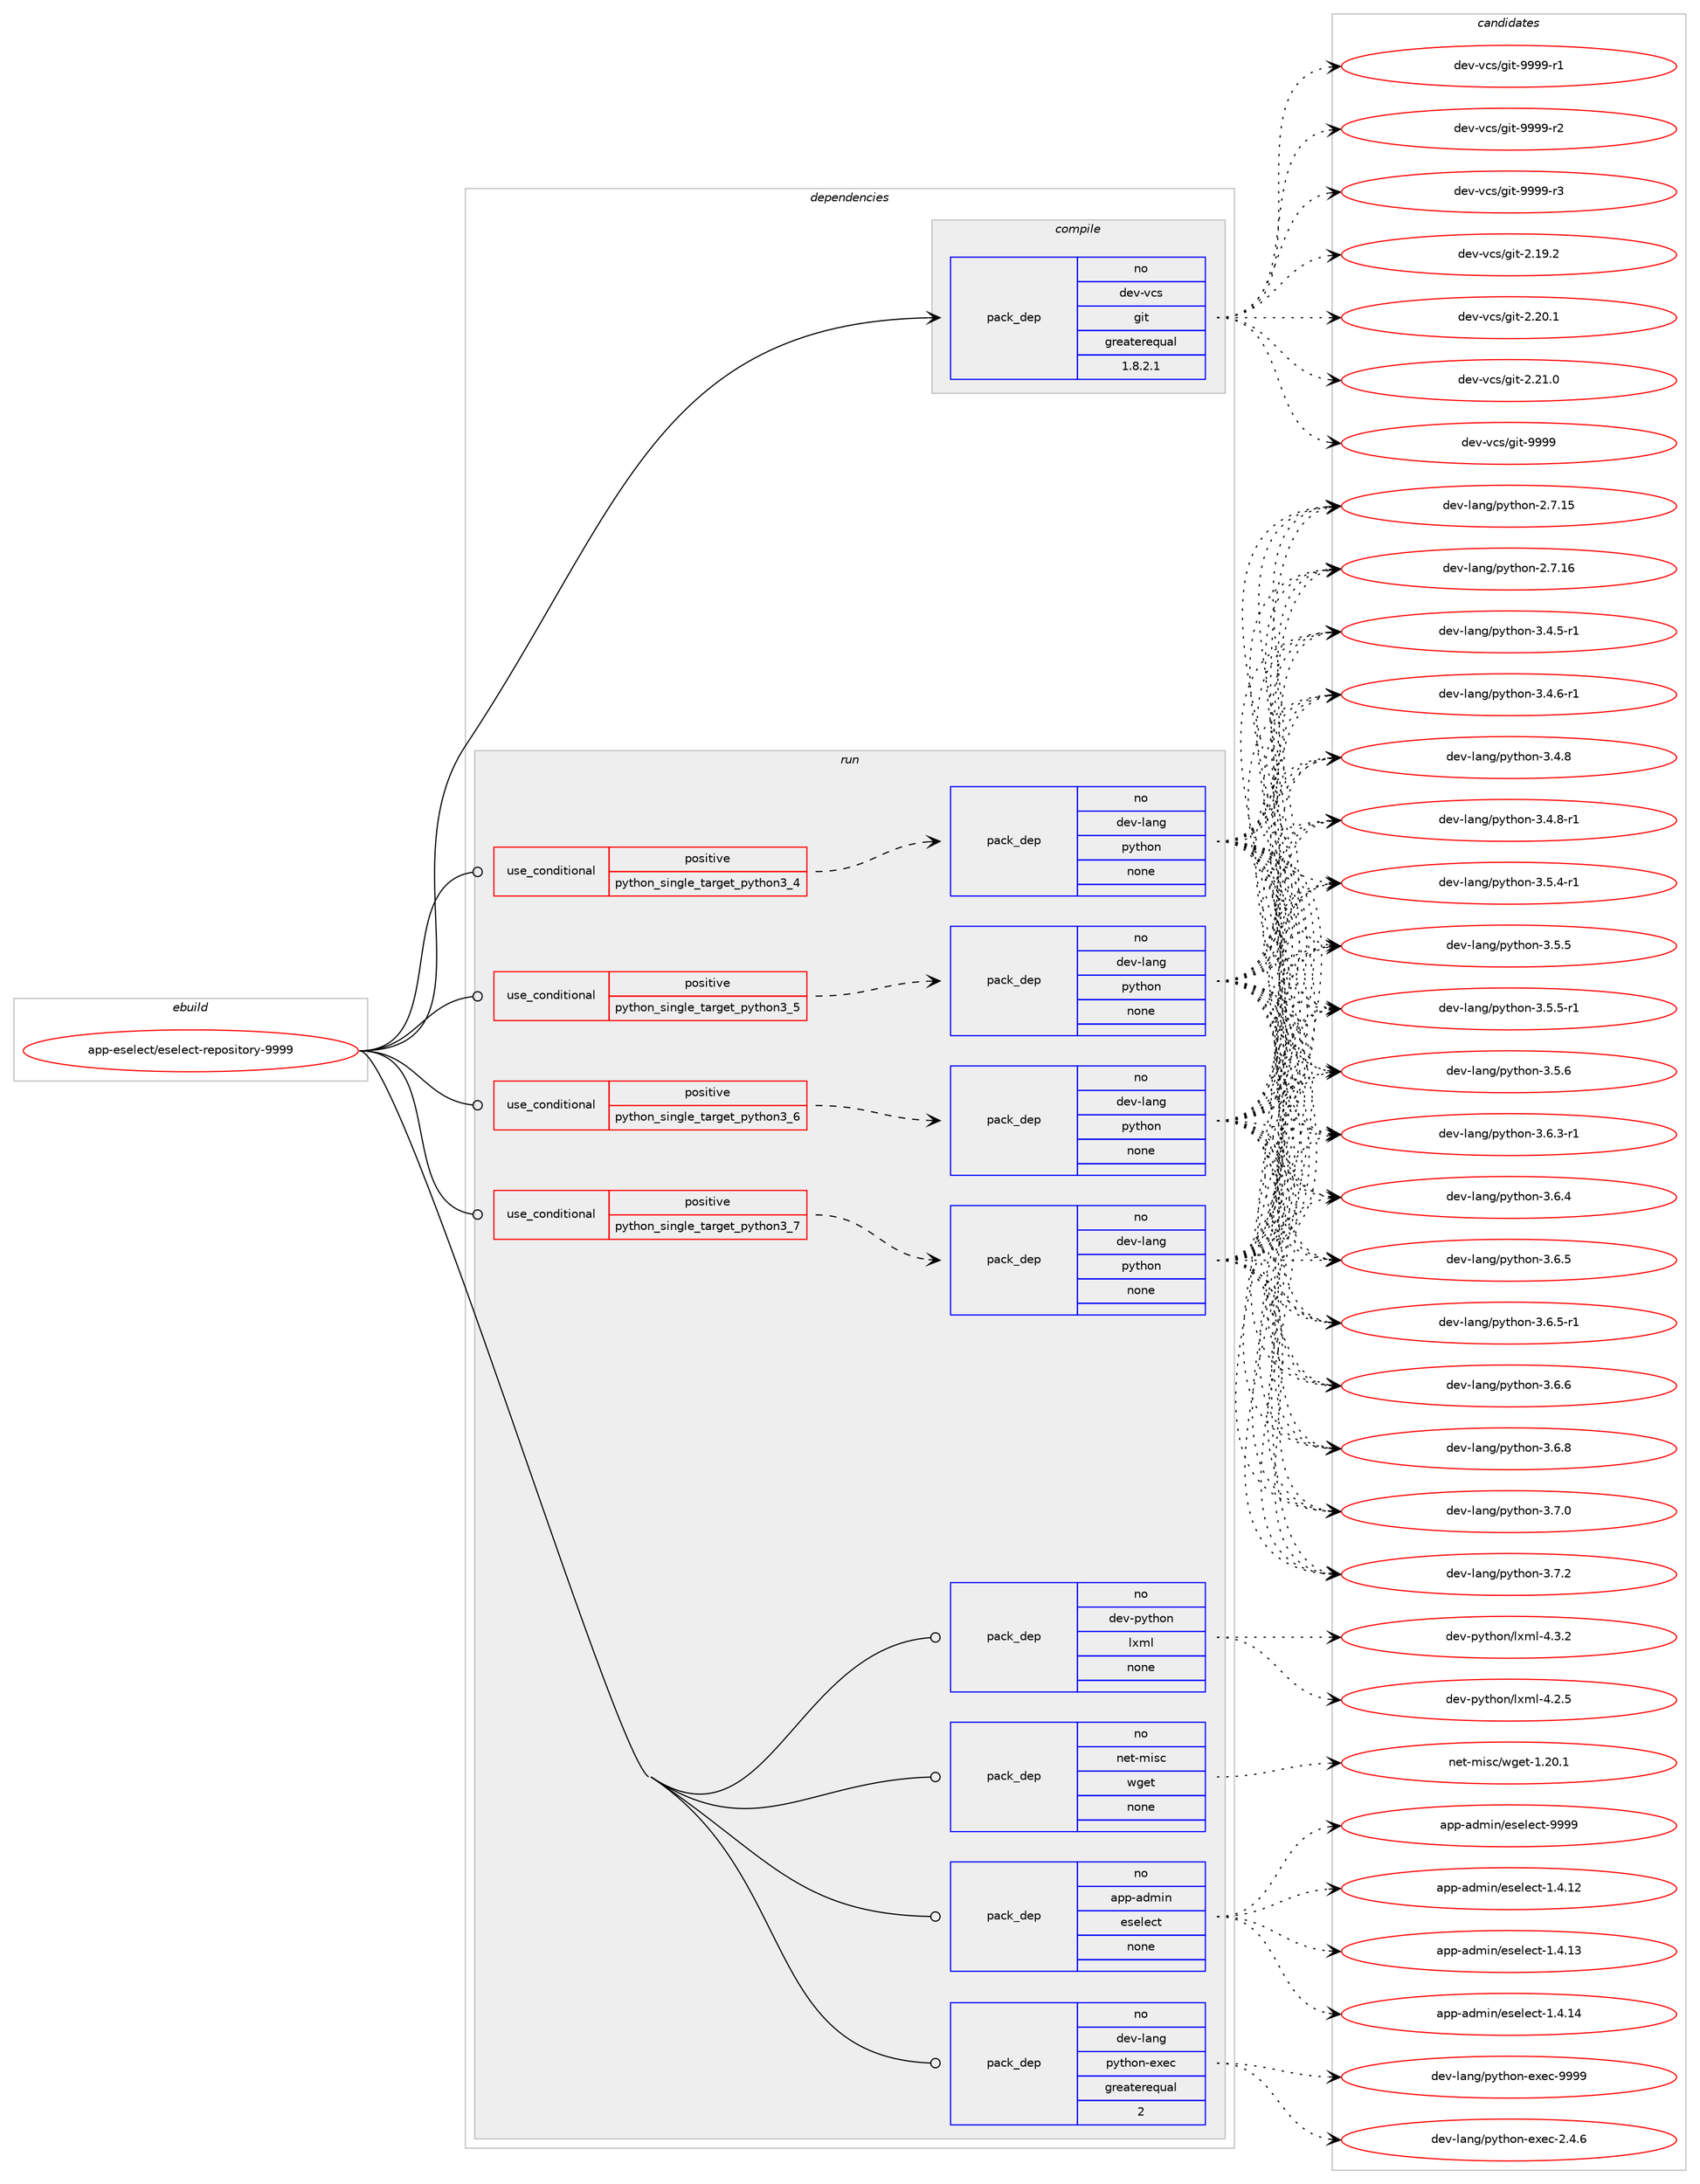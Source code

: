 digraph prolog {

# *************
# Graph options
# *************

newrank=true;
concentrate=true;
compound=true;
graph [rankdir=LR,fontname=Helvetica,fontsize=10,ranksep=1.5];#, ranksep=2.5, nodesep=0.2];
edge  [arrowhead=vee];
node  [fontname=Helvetica,fontsize=10];

# **********
# The ebuild
# **********

subgraph cluster_leftcol {
color=gray;
rank=same;
label=<<i>ebuild</i>>;
id [label="app-eselect/eselect-repository-9999", color=red, width=4, href="../app-eselect/eselect-repository-9999.svg"];
}

# ****************
# The dependencies
# ****************

subgraph cluster_midcol {
color=gray;
label=<<i>dependencies</i>>;
subgraph cluster_compile {
fillcolor="#eeeeee";
style=filled;
label=<<i>compile</i>>;
subgraph pack921309 {
dependency1293711 [label=<<TABLE BORDER="0" CELLBORDER="1" CELLSPACING="0" CELLPADDING="4" WIDTH="220"><TR><TD ROWSPAN="6" CELLPADDING="30">pack_dep</TD></TR><TR><TD WIDTH="110">no</TD></TR><TR><TD>dev-vcs</TD></TR><TR><TD>git</TD></TR><TR><TD>greaterequal</TD></TR><TR><TD>1.8.2.1</TD></TR></TABLE>>, shape=none, color=blue];
}
id:e -> dependency1293711:w [weight=20,style="solid",arrowhead="vee"];
}
subgraph cluster_compileandrun {
fillcolor="#eeeeee";
style=filled;
label=<<i>compile and run</i>>;
}
subgraph cluster_run {
fillcolor="#eeeeee";
style=filled;
label=<<i>run</i>>;
subgraph cond352320 {
dependency1293712 [label=<<TABLE BORDER="0" CELLBORDER="1" CELLSPACING="0" CELLPADDING="4"><TR><TD ROWSPAN="3" CELLPADDING="10">use_conditional</TD></TR><TR><TD>positive</TD></TR><TR><TD>python_single_target_python3_4</TD></TR></TABLE>>, shape=none, color=red];
subgraph pack921310 {
dependency1293713 [label=<<TABLE BORDER="0" CELLBORDER="1" CELLSPACING="0" CELLPADDING="4" WIDTH="220"><TR><TD ROWSPAN="6" CELLPADDING="30">pack_dep</TD></TR><TR><TD WIDTH="110">no</TD></TR><TR><TD>dev-lang</TD></TR><TR><TD>python</TD></TR><TR><TD>none</TD></TR><TR><TD></TD></TR></TABLE>>, shape=none, color=blue];
}
dependency1293712:e -> dependency1293713:w [weight=20,style="dashed",arrowhead="vee"];
}
id:e -> dependency1293712:w [weight=20,style="solid",arrowhead="odot"];
subgraph cond352321 {
dependency1293714 [label=<<TABLE BORDER="0" CELLBORDER="1" CELLSPACING="0" CELLPADDING="4"><TR><TD ROWSPAN="3" CELLPADDING="10">use_conditional</TD></TR><TR><TD>positive</TD></TR><TR><TD>python_single_target_python3_5</TD></TR></TABLE>>, shape=none, color=red];
subgraph pack921311 {
dependency1293715 [label=<<TABLE BORDER="0" CELLBORDER="1" CELLSPACING="0" CELLPADDING="4" WIDTH="220"><TR><TD ROWSPAN="6" CELLPADDING="30">pack_dep</TD></TR><TR><TD WIDTH="110">no</TD></TR><TR><TD>dev-lang</TD></TR><TR><TD>python</TD></TR><TR><TD>none</TD></TR><TR><TD></TD></TR></TABLE>>, shape=none, color=blue];
}
dependency1293714:e -> dependency1293715:w [weight=20,style="dashed",arrowhead="vee"];
}
id:e -> dependency1293714:w [weight=20,style="solid",arrowhead="odot"];
subgraph cond352322 {
dependency1293716 [label=<<TABLE BORDER="0" CELLBORDER="1" CELLSPACING="0" CELLPADDING="4"><TR><TD ROWSPAN="3" CELLPADDING="10">use_conditional</TD></TR><TR><TD>positive</TD></TR><TR><TD>python_single_target_python3_6</TD></TR></TABLE>>, shape=none, color=red];
subgraph pack921312 {
dependency1293717 [label=<<TABLE BORDER="0" CELLBORDER="1" CELLSPACING="0" CELLPADDING="4" WIDTH="220"><TR><TD ROWSPAN="6" CELLPADDING="30">pack_dep</TD></TR><TR><TD WIDTH="110">no</TD></TR><TR><TD>dev-lang</TD></TR><TR><TD>python</TD></TR><TR><TD>none</TD></TR><TR><TD></TD></TR></TABLE>>, shape=none, color=blue];
}
dependency1293716:e -> dependency1293717:w [weight=20,style="dashed",arrowhead="vee"];
}
id:e -> dependency1293716:w [weight=20,style="solid",arrowhead="odot"];
subgraph cond352323 {
dependency1293718 [label=<<TABLE BORDER="0" CELLBORDER="1" CELLSPACING="0" CELLPADDING="4"><TR><TD ROWSPAN="3" CELLPADDING="10">use_conditional</TD></TR><TR><TD>positive</TD></TR><TR><TD>python_single_target_python3_7</TD></TR></TABLE>>, shape=none, color=red];
subgraph pack921313 {
dependency1293719 [label=<<TABLE BORDER="0" CELLBORDER="1" CELLSPACING="0" CELLPADDING="4" WIDTH="220"><TR><TD ROWSPAN="6" CELLPADDING="30">pack_dep</TD></TR><TR><TD WIDTH="110">no</TD></TR><TR><TD>dev-lang</TD></TR><TR><TD>python</TD></TR><TR><TD>none</TD></TR><TR><TD></TD></TR></TABLE>>, shape=none, color=blue];
}
dependency1293718:e -> dependency1293719:w [weight=20,style="dashed",arrowhead="vee"];
}
id:e -> dependency1293718:w [weight=20,style="solid",arrowhead="odot"];
subgraph pack921314 {
dependency1293720 [label=<<TABLE BORDER="0" CELLBORDER="1" CELLSPACING="0" CELLPADDING="4" WIDTH="220"><TR><TD ROWSPAN="6" CELLPADDING="30">pack_dep</TD></TR><TR><TD WIDTH="110">no</TD></TR><TR><TD>app-admin</TD></TR><TR><TD>eselect</TD></TR><TR><TD>none</TD></TR><TR><TD></TD></TR></TABLE>>, shape=none, color=blue];
}
id:e -> dependency1293720:w [weight=20,style="solid",arrowhead="odot"];
subgraph pack921315 {
dependency1293721 [label=<<TABLE BORDER="0" CELLBORDER="1" CELLSPACING="0" CELLPADDING="4" WIDTH="220"><TR><TD ROWSPAN="6" CELLPADDING="30">pack_dep</TD></TR><TR><TD WIDTH="110">no</TD></TR><TR><TD>dev-lang</TD></TR><TR><TD>python-exec</TD></TR><TR><TD>greaterequal</TD></TR><TR><TD>2</TD></TR></TABLE>>, shape=none, color=blue];
}
id:e -> dependency1293721:w [weight=20,style="solid",arrowhead="odot"];
subgraph pack921316 {
dependency1293722 [label=<<TABLE BORDER="0" CELLBORDER="1" CELLSPACING="0" CELLPADDING="4" WIDTH="220"><TR><TD ROWSPAN="6" CELLPADDING="30">pack_dep</TD></TR><TR><TD WIDTH="110">no</TD></TR><TR><TD>dev-python</TD></TR><TR><TD>lxml</TD></TR><TR><TD>none</TD></TR><TR><TD></TD></TR></TABLE>>, shape=none, color=blue];
}
id:e -> dependency1293722:w [weight=20,style="solid",arrowhead="odot"];
subgraph pack921317 {
dependency1293723 [label=<<TABLE BORDER="0" CELLBORDER="1" CELLSPACING="0" CELLPADDING="4" WIDTH="220"><TR><TD ROWSPAN="6" CELLPADDING="30">pack_dep</TD></TR><TR><TD WIDTH="110">no</TD></TR><TR><TD>net-misc</TD></TR><TR><TD>wget</TD></TR><TR><TD>none</TD></TR><TR><TD></TD></TR></TABLE>>, shape=none, color=blue];
}
id:e -> dependency1293723:w [weight=20,style="solid",arrowhead="odot"];
}
}

# **************
# The candidates
# **************

subgraph cluster_choices {
rank=same;
color=gray;
label=<<i>candidates</i>>;

subgraph choice921309 {
color=black;
nodesep=1;
choice10010111845118991154710310511645504649574650 [label="dev-vcs/git-2.19.2", color=red, width=4,href="../dev-vcs/git-2.19.2.svg"];
choice10010111845118991154710310511645504650484649 [label="dev-vcs/git-2.20.1", color=red, width=4,href="../dev-vcs/git-2.20.1.svg"];
choice10010111845118991154710310511645504650494648 [label="dev-vcs/git-2.21.0", color=red, width=4,href="../dev-vcs/git-2.21.0.svg"];
choice1001011184511899115471031051164557575757 [label="dev-vcs/git-9999", color=red, width=4,href="../dev-vcs/git-9999.svg"];
choice10010111845118991154710310511645575757574511449 [label="dev-vcs/git-9999-r1", color=red, width=4,href="../dev-vcs/git-9999-r1.svg"];
choice10010111845118991154710310511645575757574511450 [label="dev-vcs/git-9999-r2", color=red, width=4,href="../dev-vcs/git-9999-r2.svg"];
choice10010111845118991154710310511645575757574511451 [label="dev-vcs/git-9999-r3", color=red, width=4,href="../dev-vcs/git-9999-r3.svg"];
dependency1293711:e -> choice10010111845118991154710310511645504649574650:w [style=dotted,weight="100"];
dependency1293711:e -> choice10010111845118991154710310511645504650484649:w [style=dotted,weight="100"];
dependency1293711:e -> choice10010111845118991154710310511645504650494648:w [style=dotted,weight="100"];
dependency1293711:e -> choice1001011184511899115471031051164557575757:w [style=dotted,weight="100"];
dependency1293711:e -> choice10010111845118991154710310511645575757574511449:w [style=dotted,weight="100"];
dependency1293711:e -> choice10010111845118991154710310511645575757574511450:w [style=dotted,weight="100"];
dependency1293711:e -> choice10010111845118991154710310511645575757574511451:w [style=dotted,weight="100"];
}
subgraph choice921310 {
color=black;
nodesep=1;
choice10010111845108971101034711212111610411111045504655464953 [label="dev-lang/python-2.7.15", color=red, width=4,href="../dev-lang/python-2.7.15.svg"];
choice10010111845108971101034711212111610411111045504655464954 [label="dev-lang/python-2.7.16", color=red, width=4,href="../dev-lang/python-2.7.16.svg"];
choice1001011184510897110103471121211161041111104551465246534511449 [label="dev-lang/python-3.4.5-r1", color=red, width=4,href="../dev-lang/python-3.4.5-r1.svg"];
choice1001011184510897110103471121211161041111104551465246544511449 [label="dev-lang/python-3.4.6-r1", color=red, width=4,href="../dev-lang/python-3.4.6-r1.svg"];
choice100101118451089711010347112121116104111110455146524656 [label="dev-lang/python-3.4.8", color=red, width=4,href="../dev-lang/python-3.4.8.svg"];
choice1001011184510897110103471121211161041111104551465246564511449 [label="dev-lang/python-3.4.8-r1", color=red, width=4,href="../dev-lang/python-3.4.8-r1.svg"];
choice1001011184510897110103471121211161041111104551465346524511449 [label="dev-lang/python-3.5.4-r1", color=red, width=4,href="../dev-lang/python-3.5.4-r1.svg"];
choice100101118451089711010347112121116104111110455146534653 [label="dev-lang/python-3.5.5", color=red, width=4,href="../dev-lang/python-3.5.5.svg"];
choice1001011184510897110103471121211161041111104551465346534511449 [label="dev-lang/python-3.5.5-r1", color=red, width=4,href="../dev-lang/python-3.5.5-r1.svg"];
choice100101118451089711010347112121116104111110455146534654 [label="dev-lang/python-3.5.6", color=red, width=4,href="../dev-lang/python-3.5.6.svg"];
choice1001011184510897110103471121211161041111104551465446514511449 [label="dev-lang/python-3.6.3-r1", color=red, width=4,href="../dev-lang/python-3.6.3-r1.svg"];
choice100101118451089711010347112121116104111110455146544652 [label="dev-lang/python-3.6.4", color=red, width=4,href="../dev-lang/python-3.6.4.svg"];
choice100101118451089711010347112121116104111110455146544653 [label="dev-lang/python-3.6.5", color=red, width=4,href="../dev-lang/python-3.6.5.svg"];
choice1001011184510897110103471121211161041111104551465446534511449 [label="dev-lang/python-3.6.5-r1", color=red, width=4,href="../dev-lang/python-3.6.5-r1.svg"];
choice100101118451089711010347112121116104111110455146544654 [label="dev-lang/python-3.6.6", color=red, width=4,href="../dev-lang/python-3.6.6.svg"];
choice100101118451089711010347112121116104111110455146544656 [label="dev-lang/python-3.6.8", color=red, width=4,href="../dev-lang/python-3.6.8.svg"];
choice100101118451089711010347112121116104111110455146554648 [label="dev-lang/python-3.7.0", color=red, width=4,href="../dev-lang/python-3.7.0.svg"];
choice100101118451089711010347112121116104111110455146554650 [label="dev-lang/python-3.7.2", color=red, width=4,href="../dev-lang/python-3.7.2.svg"];
dependency1293713:e -> choice10010111845108971101034711212111610411111045504655464953:w [style=dotted,weight="100"];
dependency1293713:e -> choice10010111845108971101034711212111610411111045504655464954:w [style=dotted,weight="100"];
dependency1293713:e -> choice1001011184510897110103471121211161041111104551465246534511449:w [style=dotted,weight="100"];
dependency1293713:e -> choice1001011184510897110103471121211161041111104551465246544511449:w [style=dotted,weight="100"];
dependency1293713:e -> choice100101118451089711010347112121116104111110455146524656:w [style=dotted,weight="100"];
dependency1293713:e -> choice1001011184510897110103471121211161041111104551465246564511449:w [style=dotted,weight="100"];
dependency1293713:e -> choice1001011184510897110103471121211161041111104551465346524511449:w [style=dotted,weight="100"];
dependency1293713:e -> choice100101118451089711010347112121116104111110455146534653:w [style=dotted,weight="100"];
dependency1293713:e -> choice1001011184510897110103471121211161041111104551465346534511449:w [style=dotted,weight="100"];
dependency1293713:e -> choice100101118451089711010347112121116104111110455146534654:w [style=dotted,weight="100"];
dependency1293713:e -> choice1001011184510897110103471121211161041111104551465446514511449:w [style=dotted,weight="100"];
dependency1293713:e -> choice100101118451089711010347112121116104111110455146544652:w [style=dotted,weight="100"];
dependency1293713:e -> choice100101118451089711010347112121116104111110455146544653:w [style=dotted,weight="100"];
dependency1293713:e -> choice1001011184510897110103471121211161041111104551465446534511449:w [style=dotted,weight="100"];
dependency1293713:e -> choice100101118451089711010347112121116104111110455146544654:w [style=dotted,weight="100"];
dependency1293713:e -> choice100101118451089711010347112121116104111110455146544656:w [style=dotted,weight="100"];
dependency1293713:e -> choice100101118451089711010347112121116104111110455146554648:w [style=dotted,weight="100"];
dependency1293713:e -> choice100101118451089711010347112121116104111110455146554650:w [style=dotted,weight="100"];
}
subgraph choice921311 {
color=black;
nodesep=1;
choice10010111845108971101034711212111610411111045504655464953 [label="dev-lang/python-2.7.15", color=red, width=4,href="../dev-lang/python-2.7.15.svg"];
choice10010111845108971101034711212111610411111045504655464954 [label="dev-lang/python-2.7.16", color=red, width=4,href="../dev-lang/python-2.7.16.svg"];
choice1001011184510897110103471121211161041111104551465246534511449 [label="dev-lang/python-3.4.5-r1", color=red, width=4,href="../dev-lang/python-3.4.5-r1.svg"];
choice1001011184510897110103471121211161041111104551465246544511449 [label="dev-lang/python-3.4.6-r1", color=red, width=4,href="../dev-lang/python-3.4.6-r1.svg"];
choice100101118451089711010347112121116104111110455146524656 [label="dev-lang/python-3.4.8", color=red, width=4,href="../dev-lang/python-3.4.8.svg"];
choice1001011184510897110103471121211161041111104551465246564511449 [label="dev-lang/python-3.4.8-r1", color=red, width=4,href="../dev-lang/python-3.4.8-r1.svg"];
choice1001011184510897110103471121211161041111104551465346524511449 [label="dev-lang/python-3.5.4-r1", color=red, width=4,href="../dev-lang/python-3.5.4-r1.svg"];
choice100101118451089711010347112121116104111110455146534653 [label="dev-lang/python-3.5.5", color=red, width=4,href="../dev-lang/python-3.5.5.svg"];
choice1001011184510897110103471121211161041111104551465346534511449 [label="dev-lang/python-3.5.5-r1", color=red, width=4,href="../dev-lang/python-3.5.5-r1.svg"];
choice100101118451089711010347112121116104111110455146534654 [label="dev-lang/python-3.5.6", color=red, width=4,href="../dev-lang/python-3.5.6.svg"];
choice1001011184510897110103471121211161041111104551465446514511449 [label="dev-lang/python-3.6.3-r1", color=red, width=4,href="../dev-lang/python-3.6.3-r1.svg"];
choice100101118451089711010347112121116104111110455146544652 [label="dev-lang/python-3.6.4", color=red, width=4,href="../dev-lang/python-3.6.4.svg"];
choice100101118451089711010347112121116104111110455146544653 [label="dev-lang/python-3.6.5", color=red, width=4,href="../dev-lang/python-3.6.5.svg"];
choice1001011184510897110103471121211161041111104551465446534511449 [label="dev-lang/python-3.6.5-r1", color=red, width=4,href="../dev-lang/python-3.6.5-r1.svg"];
choice100101118451089711010347112121116104111110455146544654 [label="dev-lang/python-3.6.6", color=red, width=4,href="../dev-lang/python-3.6.6.svg"];
choice100101118451089711010347112121116104111110455146544656 [label="dev-lang/python-3.6.8", color=red, width=4,href="../dev-lang/python-3.6.8.svg"];
choice100101118451089711010347112121116104111110455146554648 [label="dev-lang/python-3.7.0", color=red, width=4,href="../dev-lang/python-3.7.0.svg"];
choice100101118451089711010347112121116104111110455146554650 [label="dev-lang/python-3.7.2", color=red, width=4,href="../dev-lang/python-3.7.2.svg"];
dependency1293715:e -> choice10010111845108971101034711212111610411111045504655464953:w [style=dotted,weight="100"];
dependency1293715:e -> choice10010111845108971101034711212111610411111045504655464954:w [style=dotted,weight="100"];
dependency1293715:e -> choice1001011184510897110103471121211161041111104551465246534511449:w [style=dotted,weight="100"];
dependency1293715:e -> choice1001011184510897110103471121211161041111104551465246544511449:w [style=dotted,weight="100"];
dependency1293715:e -> choice100101118451089711010347112121116104111110455146524656:w [style=dotted,weight="100"];
dependency1293715:e -> choice1001011184510897110103471121211161041111104551465246564511449:w [style=dotted,weight="100"];
dependency1293715:e -> choice1001011184510897110103471121211161041111104551465346524511449:w [style=dotted,weight="100"];
dependency1293715:e -> choice100101118451089711010347112121116104111110455146534653:w [style=dotted,weight="100"];
dependency1293715:e -> choice1001011184510897110103471121211161041111104551465346534511449:w [style=dotted,weight="100"];
dependency1293715:e -> choice100101118451089711010347112121116104111110455146534654:w [style=dotted,weight="100"];
dependency1293715:e -> choice1001011184510897110103471121211161041111104551465446514511449:w [style=dotted,weight="100"];
dependency1293715:e -> choice100101118451089711010347112121116104111110455146544652:w [style=dotted,weight="100"];
dependency1293715:e -> choice100101118451089711010347112121116104111110455146544653:w [style=dotted,weight="100"];
dependency1293715:e -> choice1001011184510897110103471121211161041111104551465446534511449:w [style=dotted,weight="100"];
dependency1293715:e -> choice100101118451089711010347112121116104111110455146544654:w [style=dotted,weight="100"];
dependency1293715:e -> choice100101118451089711010347112121116104111110455146544656:w [style=dotted,weight="100"];
dependency1293715:e -> choice100101118451089711010347112121116104111110455146554648:w [style=dotted,weight="100"];
dependency1293715:e -> choice100101118451089711010347112121116104111110455146554650:w [style=dotted,weight="100"];
}
subgraph choice921312 {
color=black;
nodesep=1;
choice10010111845108971101034711212111610411111045504655464953 [label="dev-lang/python-2.7.15", color=red, width=4,href="../dev-lang/python-2.7.15.svg"];
choice10010111845108971101034711212111610411111045504655464954 [label="dev-lang/python-2.7.16", color=red, width=4,href="../dev-lang/python-2.7.16.svg"];
choice1001011184510897110103471121211161041111104551465246534511449 [label="dev-lang/python-3.4.5-r1", color=red, width=4,href="../dev-lang/python-3.4.5-r1.svg"];
choice1001011184510897110103471121211161041111104551465246544511449 [label="dev-lang/python-3.4.6-r1", color=red, width=4,href="../dev-lang/python-3.4.6-r1.svg"];
choice100101118451089711010347112121116104111110455146524656 [label="dev-lang/python-3.4.8", color=red, width=4,href="../dev-lang/python-3.4.8.svg"];
choice1001011184510897110103471121211161041111104551465246564511449 [label="dev-lang/python-3.4.8-r1", color=red, width=4,href="../dev-lang/python-3.4.8-r1.svg"];
choice1001011184510897110103471121211161041111104551465346524511449 [label="dev-lang/python-3.5.4-r1", color=red, width=4,href="../dev-lang/python-3.5.4-r1.svg"];
choice100101118451089711010347112121116104111110455146534653 [label="dev-lang/python-3.5.5", color=red, width=4,href="../dev-lang/python-3.5.5.svg"];
choice1001011184510897110103471121211161041111104551465346534511449 [label="dev-lang/python-3.5.5-r1", color=red, width=4,href="../dev-lang/python-3.5.5-r1.svg"];
choice100101118451089711010347112121116104111110455146534654 [label="dev-lang/python-3.5.6", color=red, width=4,href="../dev-lang/python-3.5.6.svg"];
choice1001011184510897110103471121211161041111104551465446514511449 [label="dev-lang/python-3.6.3-r1", color=red, width=4,href="../dev-lang/python-3.6.3-r1.svg"];
choice100101118451089711010347112121116104111110455146544652 [label="dev-lang/python-3.6.4", color=red, width=4,href="../dev-lang/python-3.6.4.svg"];
choice100101118451089711010347112121116104111110455146544653 [label="dev-lang/python-3.6.5", color=red, width=4,href="../dev-lang/python-3.6.5.svg"];
choice1001011184510897110103471121211161041111104551465446534511449 [label="dev-lang/python-3.6.5-r1", color=red, width=4,href="../dev-lang/python-3.6.5-r1.svg"];
choice100101118451089711010347112121116104111110455146544654 [label="dev-lang/python-3.6.6", color=red, width=4,href="../dev-lang/python-3.6.6.svg"];
choice100101118451089711010347112121116104111110455146544656 [label="dev-lang/python-3.6.8", color=red, width=4,href="../dev-lang/python-3.6.8.svg"];
choice100101118451089711010347112121116104111110455146554648 [label="dev-lang/python-3.7.0", color=red, width=4,href="../dev-lang/python-3.7.0.svg"];
choice100101118451089711010347112121116104111110455146554650 [label="dev-lang/python-3.7.2", color=red, width=4,href="../dev-lang/python-3.7.2.svg"];
dependency1293717:e -> choice10010111845108971101034711212111610411111045504655464953:w [style=dotted,weight="100"];
dependency1293717:e -> choice10010111845108971101034711212111610411111045504655464954:w [style=dotted,weight="100"];
dependency1293717:e -> choice1001011184510897110103471121211161041111104551465246534511449:w [style=dotted,weight="100"];
dependency1293717:e -> choice1001011184510897110103471121211161041111104551465246544511449:w [style=dotted,weight="100"];
dependency1293717:e -> choice100101118451089711010347112121116104111110455146524656:w [style=dotted,weight="100"];
dependency1293717:e -> choice1001011184510897110103471121211161041111104551465246564511449:w [style=dotted,weight="100"];
dependency1293717:e -> choice1001011184510897110103471121211161041111104551465346524511449:w [style=dotted,weight="100"];
dependency1293717:e -> choice100101118451089711010347112121116104111110455146534653:w [style=dotted,weight="100"];
dependency1293717:e -> choice1001011184510897110103471121211161041111104551465346534511449:w [style=dotted,weight="100"];
dependency1293717:e -> choice100101118451089711010347112121116104111110455146534654:w [style=dotted,weight="100"];
dependency1293717:e -> choice1001011184510897110103471121211161041111104551465446514511449:w [style=dotted,weight="100"];
dependency1293717:e -> choice100101118451089711010347112121116104111110455146544652:w [style=dotted,weight="100"];
dependency1293717:e -> choice100101118451089711010347112121116104111110455146544653:w [style=dotted,weight="100"];
dependency1293717:e -> choice1001011184510897110103471121211161041111104551465446534511449:w [style=dotted,weight="100"];
dependency1293717:e -> choice100101118451089711010347112121116104111110455146544654:w [style=dotted,weight="100"];
dependency1293717:e -> choice100101118451089711010347112121116104111110455146544656:w [style=dotted,weight="100"];
dependency1293717:e -> choice100101118451089711010347112121116104111110455146554648:w [style=dotted,weight="100"];
dependency1293717:e -> choice100101118451089711010347112121116104111110455146554650:w [style=dotted,weight="100"];
}
subgraph choice921313 {
color=black;
nodesep=1;
choice10010111845108971101034711212111610411111045504655464953 [label="dev-lang/python-2.7.15", color=red, width=4,href="../dev-lang/python-2.7.15.svg"];
choice10010111845108971101034711212111610411111045504655464954 [label="dev-lang/python-2.7.16", color=red, width=4,href="../dev-lang/python-2.7.16.svg"];
choice1001011184510897110103471121211161041111104551465246534511449 [label="dev-lang/python-3.4.5-r1", color=red, width=4,href="../dev-lang/python-3.4.5-r1.svg"];
choice1001011184510897110103471121211161041111104551465246544511449 [label="dev-lang/python-3.4.6-r1", color=red, width=4,href="../dev-lang/python-3.4.6-r1.svg"];
choice100101118451089711010347112121116104111110455146524656 [label="dev-lang/python-3.4.8", color=red, width=4,href="../dev-lang/python-3.4.8.svg"];
choice1001011184510897110103471121211161041111104551465246564511449 [label="dev-lang/python-3.4.8-r1", color=red, width=4,href="../dev-lang/python-3.4.8-r1.svg"];
choice1001011184510897110103471121211161041111104551465346524511449 [label="dev-lang/python-3.5.4-r1", color=red, width=4,href="../dev-lang/python-3.5.4-r1.svg"];
choice100101118451089711010347112121116104111110455146534653 [label="dev-lang/python-3.5.5", color=red, width=4,href="../dev-lang/python-3.5.5.svg"];
choice1001011184510897110103471121211161041111104551465346534511449 [label="dev-lang/python-3.5.5-r1", color=red, width=4,href="../dev-lang/python-3.5.5-r1.svg"];
choice100101118451089711010347112121116104111110455146534654 [label="dev-lang/python-3.5.6", color=red, width=4,href="../dev-lang/python-3.5.6.svg"];
choice1001011184510897110103471121211161041111104551465446514511449 [label="dev-lang/python-3.6.3-r1", color=red, width=4,href="../dev-lang/python-3.6.3-r1.svg"];
choice100101118451089711010347112121116104111110455146544652 [label="dev-lang/python-3.6.4", color=red, width=4,href="../dev-lang/python-3.6.4.svg"];
choice100101118451089711010347112121116104111110455146544653 [label="dev-lang/python-3.6.5", color=red, width=4,href="../dev-lang/python-3.6.5.svg"];
choice1001011184510897110103471121211161041111104551465446534511449 [label="dev-lang/python-3.6.5-r1", color=red, width=4,href="../dev-lang/python-3.6.5-r1.svg"];
choice100101118451089711010347112121116104111110455146544654 [label="dev-lang/python-3.6.6", color=red, width=4,href="../dev-lang/python-3.6.6.svg"];
choice100101118451089711010347112121116104111110455146544656 [label="dev-lang/python-3.6.8", color=red, width=4,href="../dev-lang/python-3.6.8.svg"];
choice100101118451089711010347112121116104111110455146554648 [label="dev-lang/python-3.7.0", color=red, width=4,href="../dev-lang/python-3.7.0.svg"];
choice100101118451089711010347112121116104111110455146554650 [label="dev-lang/python-3.7.2", color=red, width=4,href="../dev-lang/python-3.7.2.svg"];
dependency1293719:e -> choice10010111845108971101034711212111610411111045504655464953:w [style=dotted,weight="100"];
dependency1293719:e -> choice10010111845108971101034711212111610411111045504655464954:w [style=dotted,weight="100"];
dependency1293719:e -> choice1001011184510897110103471121211161041111104551465246534511449:w [style=dotted,weight="100"];
dependency1293719:e -> choice1001011184510897110103471121211161041111104551465246544511449:w [style=dotted,weight="100"];
dependency1293719:e -> choice100101118451089711010347112121116104111110455146524656:w [style=dotted,weight="100"];
dependency1293719:e -> choice1001011184510897110103471121211161041111104551465246564511449:w [style=dotted,weight="100"];
dependency1293719:e -> choice1001011184510897110103471121211161041111104551465346524511449:w [style=dotted,weight="100"];
dependency1293719:e -> choice100101118451089711010347112121116104111110455146534653:w [style=dotted,weight="100"];
dependency1293719:e -> choice1001011184510897110103471121211161041111104551465346534511449:w [style=dotted,weight="100"];
dependency1293719:e -> choice100101118451089711010347112121116104111110455146534654:w [style=dotted,weight="100"];
dependency1293719:e -> choice1001011184510897110103471121211161041111104551465446514511449:w [style=dotted,weight="100"];
dependency1293719:e -> choice100101118451089711010347112121116104111110455146544652:w [style=dotted,weight="100"];
dependency1293719:e -> choice100101118451089711010347112121116104111110455146544653:w [style=dotted,weight="100"];
dependency1293719:e -> choice1001011184510897110103471121211161041111104551465446534511449:w [style=dotted,weight="100"];
dependency1293719:e -> choice100101118451089711010347112121116104111110455146544654:w [style=dotted,weight="100"];
dependency1293719:e -> choice100101118451089711010347112121116104111110455146544656:w [style=dotted,weight="100"];
dependency1293719:e -> choice100101118451089711010347112121116104111110455146554648:w [style=dotted,weight="100"];
dependency1293719:e -> choice100101118451089711010347112121116104111110455146554650:w [style=dotted,weight="100"];
}
subgraph choice921314 {
color=black;
nodesep=1;
choice971121124597100109105110471011151011081019911645494652464950 [label="app-admin/eselect-1.4.12", color=red, width=4,href="../app-admin/eselect-1.4.12.svg"];
choice971121124597100109105110471011151011081019911645494652464951 [label="app-admin/eselect-1.4.13", color=red, width=4,href="../app-admin/eselect-1.4.13.svg"];
choice971121124597100109105110471011151011081019911645494652464952 [label="app-admin/eselect-1.4.14", color=red, width=4,href="../app-admin/eselect-1.4.14.svg"];
choice97112112459710010910511047101115101108101991164557575757 [label="app-admin/eselect-9999", color=red, width=4,href="../app-admin/eselect-9999.svg"];
dependency1293720:e -> choice971121124597100109105110471011151011081019911645494652464950:w [style=dotted,weight="100"];
dependency1293720:e -> choice971121124597100109105110471011151011081019911645494652464951:w [style=dotted,weight="100"];
dependency1293720:e -> choice971121124597100109105110471011151011081019911645494652464952:w [style=dotted,weight="100"];
dependency1293720:e -> choice97112112459710010910511047101115101108101991164557575757:w [style=dotted,weight="100"];
}
subgraph choice921315 {
color=black;
nodesep=1;
choice1001011184510897110103471121211161041111104510112010199455046524654 [label="dev-lang/python-exec-2.4.6", color=red, width=4,href="../dev-lang/python-exec-2.4.6.svg"];
choice10010111845108971101034711212111610411111045101120101994557575757 [label="dev-lang/python-exec-9999", color=red, width=4,href="../dev-lang/python-exec-9999.svg"];
dependency1293721:e -> choice1001011184510897110103471121211161041111104510112010199455046524654:w [style=dotted,weight="100"];
dependency1293721:e -> choice10010111845108971101034711212111610411111045101120101994557575757:w [style=dotted,weight="100"];
}
subgraph choice921316 {
color=black;
nodesep=1;
choice1001011184511212111610411111047108120109108455246504653 [label="dev-python/lxml-4.2.5", color=red, width=4,href="../dev-python/lxml-4.2.5.svg"];
choice1001011184511212111610411111047108120109108455246514650 [label="dev-python/lxml-4.3.2", color=red, width=4,href="../dev-python/lxml-4.3.2.svg"];
dependency1293722:e -> choice1001011184511212111610411111047108120109108455246504653:w [style=dotted,weight="100"];
dependency1293722:e -> choice1001011184511212111610411111047108120109108455246514650:w [style=dotted,weight="100"];
}
subgraph choice921317 {
color=black;
nodesep=1;
choice11010111645109105115994711910310111645494650484649 [label="net-misc/wget-1.20.1", color=red, width=4,href="../net-misc/wget-1.20.1.svg"];
dependency1293723:e -> choice11010111645109105115994711910310111645494650484649:w [style=dotted,weight="100"];
}
}

}
